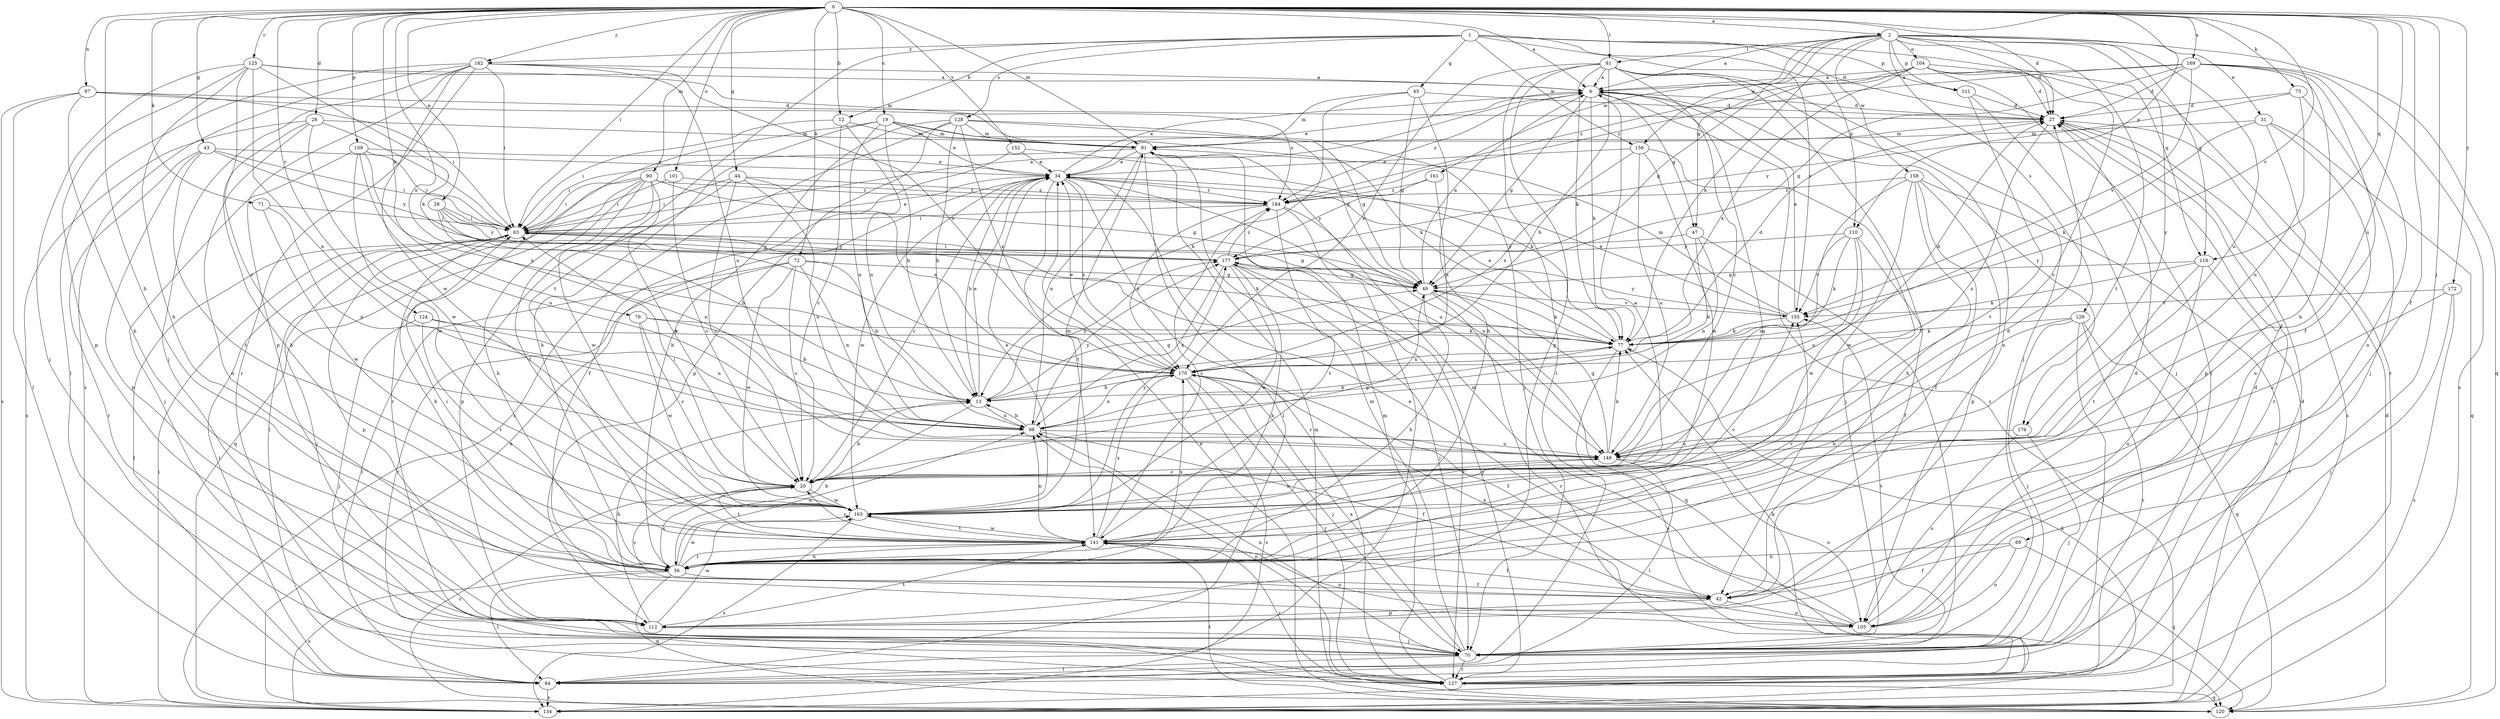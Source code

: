 strict digraph  {
0;
1;
2;
6;
12;
13;
19;
20;
26;
27;
28;
31;
34;
42;
43;
44;
45;
47;
49;
56;
63;
69;
70;
71;
72;
75;
76;
77;
81;
84;
90;
91;
97;
98;
101;
104;
105;
109;
110;
111;
112;
116;
120;
124;
125;
127;
128;
129;
134;
141;
148;
152;
155;
156;
158;
161;
163;
169;
170;
172;
176;
177;
182;
184;
0 -> 2  [label=a];
0 -> 6  [label=a];
0 -> 12  [label=b];
0 -> 19  [label=c];
0 -> 26  [label=d];
0 -> 27  [label=d];
0 -> 28  [label=e];
0 -> 42  [label=f];
0 -> 43  [label=g];
0 -> 44  [label=g];
0 -> 56  [label=h];
0 -> 63  [label=i];
0 -> 69  [label=j];
0 -> 71  [label=k];
0 -> 72  [label=k];
0 -> 75  [label=k];
0 -> 76  [label=k];
0 -> 81  [label=l];
0 -> 90  [label=m];
0 -> 91  [label=m];
0 -> 97  [label=n];
0 -> 101  [label=o];
0 -> 109  [label=p];
0 -> 110  [label=p];
0 -> 116  [label=q];
0 -> 124  [label=r];
0 -> 125  [label=r];
0 -> 148  [label=u];
0 -> 152  [label=v];
0 -> 155  [label=v];
0 -> 169  [label=x];
0 -> 170  [label=x];
0 -> 172  [label=y];
0 -> 182  [label=z];
1 -> 12  [label=b];
1 -> 27  [label=d];
1 -> 45  [label=g];
1 -> 110  [label=p];
1 -> 111  [label=p];
1 -> 116  [label=q];
1 -> 128  [label=s];
1 -> 141  [label=t];
1 -> 155  [label=v];
1 -> 156  [label=w];
1 -> 182  [label=z];
2 -> 6  [label=a];
2 -> 27  [label=d];
2 -> 31  [label=e];
2 -> 47  [label=g];
2 -> 77  [label=k];
2 -> 81  [label=l];
2 -> 104  [label=o];
2 -> 111  [label=p];
2 -> 116  [label=q];
2 -> 120  [label=q];
2 -> 129  [label=s];
2 -> 141  [label=t];
2 -> 148  [label=u];
2 -> 156  [label=w];
2 -> 158  [label=w];
2 -> 161  [label=w];
2 -> 176  [label=y];
6 -> 27  [label=d];
6 -> 34  [label=e];
6 -> 47  [label=g];
6 -> 49  [label=g];
6 -> 77  [label=k];
6 -> 134  [label=s];
6 -> 176  [label=y];
6 -> 184  [label=z];
12 -> 20  [label=c];
12 -> 63  [label=i];
12 -> 91  [label=m];
12 -> 98  [label=n];
13 -> 34  [label=e];
13 -> 49  [label=g];
13 -> 56  [label=h];
13 -> 98  [label=n];
13 -> 177  [label=y];
19 -> 13  [label=b];
19 -> 34  [label=e];
19 -> 49  [label=g];
19 -> 56  [label=h];
19 -> 77  [label=k];
19 -> 91  [label=m];
19 -> 98  [label=n];
19 -> 127  [label=r];
20 -> 13  [label=b];
20 -> 49  [label=g];
20 -> 63  [label=i];
20 -> 141  [label=t];
20 -> 163  [label=w];
26 -> 56  [label=h];
26 -> 63  [label=i];
26 -> 91  [label=m];
26 -> 105  [label=o];
26 -> 134  [label=s];
26 -> 163  [label=w];
27 -> 91  [label=m];
27 -> 127  [label=r];
27 -> 134  [label=s];
27 -> 148  [label=u];
28 -> 13  [label=b];
28 -> 49  [label=g];
28 -> 63  [label=i];
28 -> 98  [label=n];
28 -> 177  [label=y];
31 -> 77  [label=k];
31 -> 91  [label=m];
31 -> 105  [label=o];
31 -> 112  [label=p];
31 -> 120  [label=q];
34 -> 6  [label=a];
34 -> 13  [label=b];
34 -> 20  [label=c];
34 -> 127  [label=r];
34 -> 141  [label=t];
34 -> 148  [label=u];
34 -> 163  [label=w];
34 -> 170  [label=x];
34 -> 184  [label=z];
42 -> 20  [label=c];
42 -> 105  [label=o];
42 -> 112  [label=p];
43 -> 34  [label=e];
43 -> 63  [label=i];
43 -> 112  [label=p];
43 -> 127  [label=r];
43 -> 141  [label=t];
43 -> 177  [label=y];
44 -> 20  [label=c];
44 -> 63  [label=i];
44 -> 112  [label=p];
44 -> 148  [label=u];
44 -> 170  [label=x];
44 -> 184  [label=z];
45 -> 13  [label=b];
45 -> 27  [label=d];
45 -> 49  [label=g];
45 -> 56  [label=h];
45 -> 91  [label=m];
47 -> 13  [label=b];
47 -> 70  [label=j];
47 -> 98  [label=n];
47 -> 177  [label=y];
49 -> 6  [label=a];
49 -> 56  [label=h];
49 -> 77  [label=k];
49 -> 120  [label=q];
49 -> 127  [label=r];
49 -> 155  [label=v];
56 -> 6  [label=a];
56 -> 20  [label=c];
56 -> 42  [label=f];
56 -> 63  [label=i];
56 -> 84  [label=l];
56 -> 98  [label=n];
56 -> 120  [label=q];
56 -> 134  [label=s];
56 -> 141  [label=t];
56 -> 155  [label=v];
56 -> 163  [label=w];
56 -> 170  [label=x];
63 -> 6  [label=a];
63 -> 34  [label=e];
63 -> 49  [label=g];
63 -> 56  [label=h];
63 -> 70  [label=j];
63 -> 77  [label=k];
63 -> 84  [label=l];
63 -> 112  [label=p];
63 -> 177  [label=y];
69 -> 42  [label=f];
69 -> 56  [label=h];
69 -> 105  [label=o];
69 -> 120  [label=q];
70 -> 27  [label=d];
70 -> 84  [label=l];
70 -> 91  [label=m];
70 -> 98  [label=n];
70 -> 127  [label=r];
70 -> 155  [label=v];
70 -> 170  [label=x];
71 -> 63  [label=i];
71 -> 98  [label=n];
71 -> 163  [label=w];
72 -> 13  [label=b];
72 -> 20  [label=c];
72 -> 49  [label=g];
72 -> 84  [label=l];
72 -> 98  [label=n];
72 -> 127  [label=r];
72 -> 163  [label=w];
75 -> 27  [label=d];
75 -> 70  [label=j];
75 -> 148  [label=u];
75 -> 177  [label=y];
76 -> 13  [label=b];
76 -> 20  [label=c];
76 -> 77  [label=k];
76 -> 163  [label=w];
77 -> 27  [label=d];
77 -> 34  [label=e];
77 -> 134  [label=s];
77 -> 170  [label=x];
81 -> 6  [label=a];
81 -> 13  [label=b];
81 -> 20  [label=c];
81 -> 42  [label=f];
81 -> 70  [label=j];
81 -> 77  [label=k];
81 -> 84  [label=l];
81 -> 105  [label=o];
81 -> 112  [label=p];
81 -> 170  [label=x];
84 -> 63  [label=i];
84 -> 134  [label=s];
90 -> 20  [label=c];
90 -> 49  [label=g];
90 -> 56  [label=h];
90 -> 63  [label=i];
90 -> 84  [label=l];
90 -> 120  [label=q];
90 -> 141  [label=t];
90 -> 163  [label=w];
90 -> 184  [label=z];
91 -> 34  [label=e];
91 -> 63  [label=i];
91 -> 84  [label=l];
91 -> 98  [label=n];
97 -> 27  [label=d];
97 -> 56  [label=h];
97 -> 63  [label=i];
97 -> 84  [label=l];
97 -> 134  [label=s];
97 -> 184  [label=z];
98 -> 13  [label=b];
98 -> 42  [label=f];
98 -> 77  [label=k];
98 -> 148  [label=u];
98 -> 177  [label=y];
101 -> 20  [label=c];
101 -> 63  [label=i];
101 -> 184  [label=z];
104 -> 6  [label=a];
104 -> 20  [label=c];
104 -> 27  [label=d];
104 -> 49  [label=g];
104 -> 84  [label=l];
104 -> 127  [label=r];
104 -> 170  [label=x];
104 -> 184  [label=z];
105 -> 27  [label=d];
105 -> 34  [label=e];
105 -> 91  [label=m];
105 -> 170  [label=x];
109 -> 34  [label=e];
109 -> 63  [label=i];
109 -> 70  [label=j];
109 -> 148  [label=u];
109 -> 163  [label=w];
109 -> 170  [label=x];
110 -> 42  [label=f];
110 -> 77  [label=k];
110 -> 148  [label=u];
110 -> 155  [label=v];
110 -> 163  [label=w];
110 -> 177  [label=y];
111 -> 27  [label=d];
111 -> 70  [label=j];
111 -> 141  [label=t];
112 -> 13  [label=b];
112 -> 70  [label=j];
112 -> 141  [label=t];
112 -> 163  [label=w];
116 -> 49  [label=g];
116 -> 77  [label=k];
116 -> 105  [label=o];
116 -> 127  [label=r];
116 -> 141  [label=t];
120 -> 20  [label=c];
120 -> 27  [label=d];
120 -> 34  [label=e];
120 -> 91  [label=m];
120 -> 141  [label=t];
124 -> 70  [label=j];
124 -> 77  [label=k];
124 -> 98  [label=n];
124 -> 141  [label=t];
125 -> 6  [label=a];
125 -> 20  [label=c];
125 -> 56  [label=h];
125 -> 70  [label=j];
125 -> 77  [label=k];
125 -> 91  [label=m];
125 -> 98  [label=n];
125 -> 112  [label=p];
127 -> 27  [label=d];
127 -> 77  [label=k];
127 -> 91  [label=m];
127 -> 98  [label=n];
127 -> 120  [label=q];
127 -> 177  [label=y];
128 -> 13  [label=b];
128 -> 49  [label=g];
128 -> 56  [label=h];
128 -> 70  [label=j];
128 -> 91  [label=m];
128 -> 112  [label=p];
128 -> 134  [label=s];
128 -> 170  [label=x];
129 -> 56  [label=h];
129 -> 70  [label=j];
129 -> 77  [label=k];
129 -> 84  [label=l];
129 -> 120  [label=q];
129 -> 127  [label=r];
134 -> 34  [label=e];
134 -> 63  [label=i];
134 -> 77  [label=k];
141 -> 20  [label=c];
141 -> 27  [label=d];
141 -> 42  [label=f];
141 -> 56  [label=h];
141 -> 98  [label=n];
141 -> 105  [label=o];
141 -> 127  [label=r];
141 -> 155  [label=v];
141 -> 163  [label=w];
141 -> 170  [label=x];
141 -> 184  [label=z];
148 -> 20  [label=c];
148 -> 49  [label=g];
148 -> 77  [label=k];
148 -> 84  [label=l];
148 -> 105  [label=o];
152 -> 34  [label=e];
152 -> 42  [label=f];
152 -> 77  [label=k];
155 -> 6  [label=a];
155 -> 34  [label=e];
155 -> 77  [label=k];
155 -> 91  [label=m];
155 -> 177  [label=y];
156 -> 34  [label=e];
156 -> 70  [label=j];
156 -> 148  [label=u];
156 -> 163  [label=w];
156 -> 170  [label=x];
158 -> 20  [label=c];
158 -> 42  [label=f];
158 -> 56  [label=h];
158 -> 112  [label=p];
158 -> 134  [label=s];
158 -> 163  [label=w];
158 -> 184  [label=z];
161 -> 170  [label=x];
161 -> 177  [label=y];
161 -> 184  [label=z];
163 -> 6  [label=a];
163 -> 34  [label=e];
163 -> 91  [label=m];
163 -> 134  [label=s];
163 -> 141  [label=t];
163 -> 148  [label=u];
163 -> 177  [label=y];
169 -> 6  [label=a];
169 -> 27  [label=d];
169 -> 42  [label=f];
169 -> 49  [label=g];
169 -> 56  [label=h];
169 -> 105  [label=o];
169 -> 134  [label=s];
169 -> 155  [label=v];
169 -> 184  [label=z];
170 -> 13  [label=b];
170 -> 27  [label=d];
170 -> 34  [label=e];
170 -> 42  [label=f];
170 -> 70  [label=j];
170 -> 98  [label=n];
170 -> 127  [label=r];
170 -> 134  [label=s];
172 -> 20  [label=c];
172 -> 70  [label=j];
172 -> 134  [label=s];
172 -> 155  [label=v];
176 -> 70  [label=j];
176 -> 105  [label=o];
176 -> 148  [label=u];
177 -> 49  [label=g];
177 -> 56  [label=h];
177 -> 63  [label=i];
177 -> 70  [label=j];
177 -> 98  [label=n];
177 -> 127  [label=r];
177 -> 163  [label=w];
177 -> 184  [label=z];
182 -> 6  [label=a];
182 -> 63  [label=i];
182 -> 70  [label=j];
182 -> 84  [label=l];
182 -> 112  [label=p];
182 -> 127  [label=r];
182 -> 134  [label=s];
182 -> 148  [label=u];
182 -> 163  [label=w];
182 -> 170  [label=x];
184 -> 63  [label=i];
184 -> 84  [label=l];
184 -> 141  [label=t];
184 -> 148  [label=u];
184 -> 170  [label=x];
}
